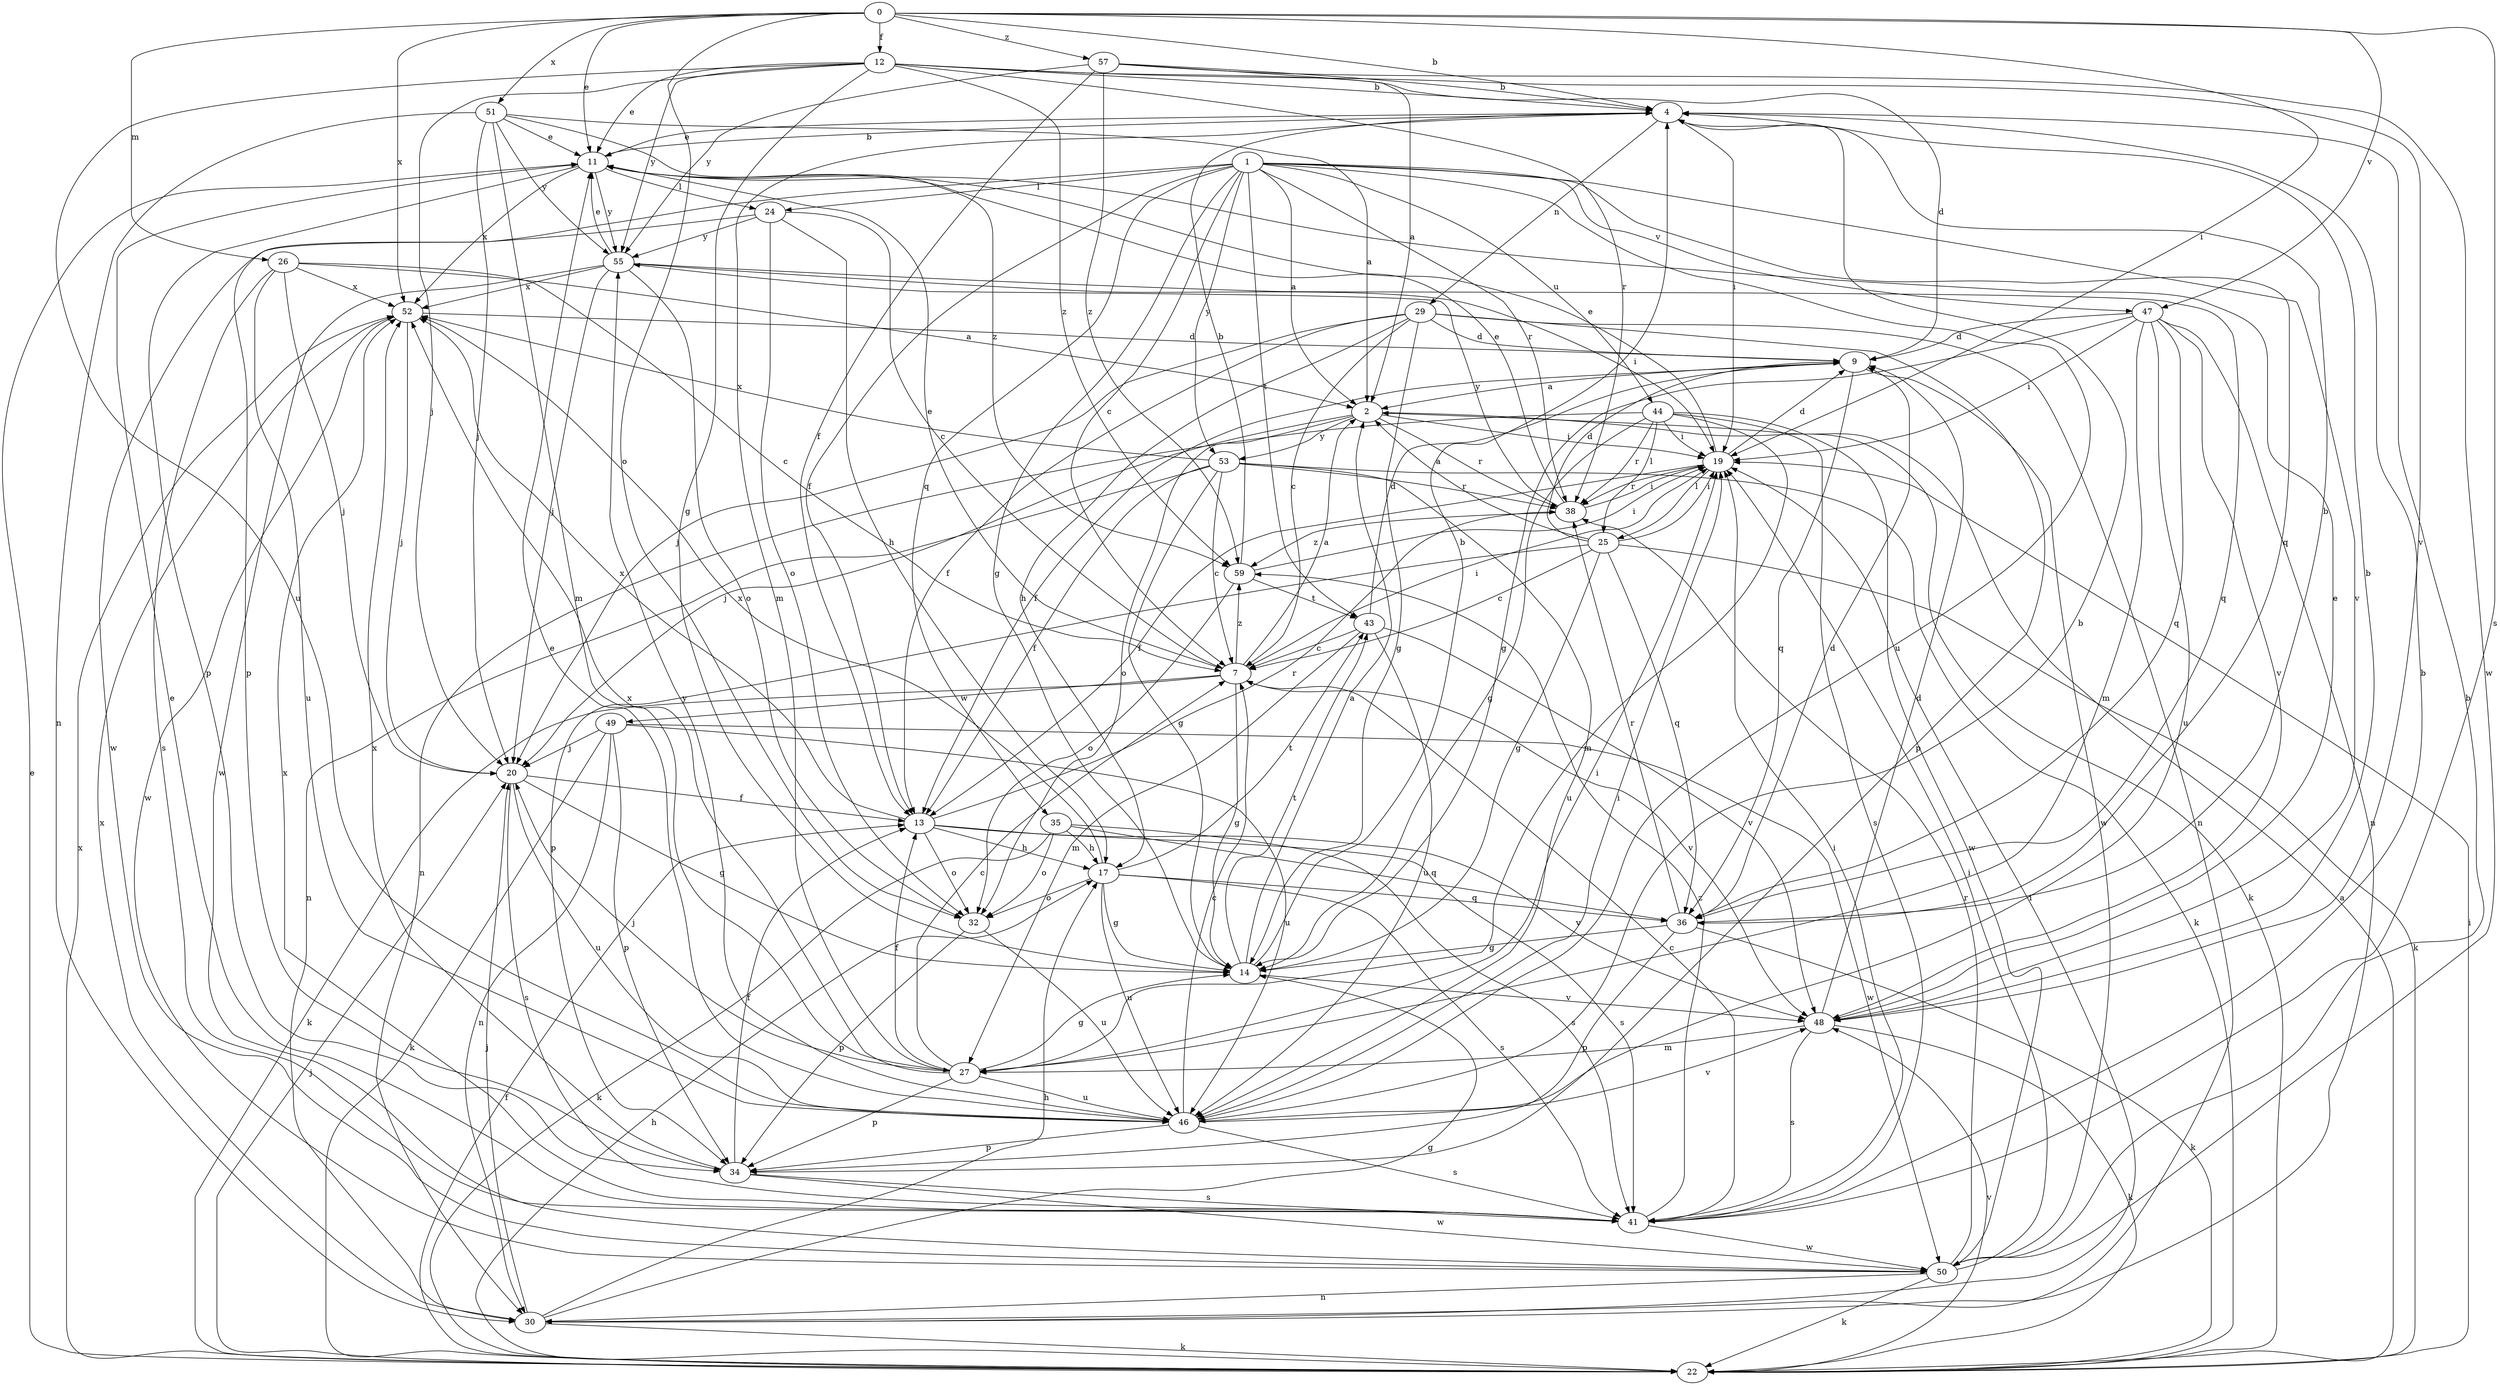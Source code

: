 strict digraph  {
0;
1;
2;
4;
7;
9;
11;
12;
13;
14;
17;
19;
20;
22;
24;
25;
26;
27;
29;
30;
32;
34;
35;
36;
38;
41;
43;
44;
46;
47;
48;
49;
50;
51;
52;
53;
55;
57;
59;
0 -> 4  [label=b];
0 -> 11  [label=e];
0 -> 12  [label=f];
0 -> 19  [label=i];
0 -> 26  [label=m];
0 -> 32  [label=o];
0 -> 41  [label=s];
0 -> 47  [label=v];
0 -> 51  [label=x];
0 -> 52  [label=x];
0 -> 57  [label=z];
1 -> 2  [label=a];
1 -> 7  [label=c];
1 -> 13  [label=f];
1 -> 14  [label=g];
1 -> 24  [label=l];
1 -> 34  [label=p];
1 -> 35  [label=q];
1 -> 36  [label=q];
1 -> 38  [label=r];
1 -> 43  [label=t];
1 -> 44  [label=u];
1 -> 46  [label=u];
1 -> 47  [label=v];
1 -> 48  [label=v];
1 -> 53  [label=y];
2 -> 19  [label=i];
2 -> 20  [label=j];
2 -> 22  [label=k];
2 -> 32  [label=o];
2 -> 38  [label=r];
2 -> 53  [label=y];
4 -> 11  [label=e];
4 -> 19  [label=i];
4 -> 27  [label=m];
4 -> 29  [label=n];
7 -> 2  [label=a];
7 -> 11  [label=e];
7 -> 14  [label=g];
7 -> 19  [label=i];
7 -> 22  [label=k];
7 -> 48  [label=v];
7 -> 49  [label=w];
7 -> 59  [label=z];
9 -> 2  [label=a];
9 -> 13  [label=f];
9 -> 36  [label=q];
9 -> 50  [label=w];
11 -> 4  [label=b];
11 -> 24  [label=l];
11 -> 34  [label=p];
11 -> 52  [label=x];
11 -> 55  [label=y];
12 -> 4  [label=b];
12 -> 9  [label=d];
12 -> 11  [label=e];
12 -> 14  [label=g];
12 -> 20  [label=j];
12 -> 38  [label=r];
12 -> 46  [label=u];
12 -> 48  [label=v];
12 -> 55  [label=y];
12 -> 59  [label=z];
13 -> 17  [label=h];
13 -> 32  [label=o];
13 -> 38  [label=r];
13 -> 41  [label=s];
13 -> 48  [label=v];
13 -> 52  [label=x];
14 -> 2  [label=a];
14 -> 4  [label=b];
14 -> 43  [label=t];
14 -> 48  [label=v];
17 -> 14  [label=g];
17 -> 32  [label=o];
17 -> 36  [label=q];
17 -> 41  [label=s];
17 -> 43  [label=t];
17 -> 46  [label=u];
17 -> 52  [label=x];
19 -> 9  [label=d];
19 -> 11  [label=e];
19 -> 13  [label=f];
19 -> 25  [label=l];
19 -> 38  [label=r];
20 -> 13  [label=f];
20 -> 14  [label=g];
20 -> 41  [label=s];
20 -> 46  [label=u];
22 -> 2  [label=a];
22 -> 11  [label=e];
22 -> 13  [label=f];
22 -> 17  [label=h];
22 -> 19  [label=i];
22 -> 20  [label=j];
22 -> 48  [label=v];
22 -> 52  [label=x];
24 -> 7  [label=c];
24 -> 17  [label=h];
24 -> 32  [label=o];
24 -> 50  [label=w];
24 -> 55  [label=y];
25 -> 2  [label=a];
25 -> 7  [label=c];
25 -> 9  [label=d];
25 -> 14  [label=g];
25 -> 19  [label=i];
25 -> 22  [label=k];
25 -> 34  [label=p];
25 -> 36  [label=q];
26 -> 2  [label=a];
26 -> 7  [label=c];
26 -> 20  [label=j];
26 -> 41  [label=s];
26 -> 46  [label=u];
26 -> 52  [label=x];
27 -> 7  [label=c];
27 -> 13  [label=f];
27 -> 14  [label=g];
27 -> 19  [label=i];
27 -> 20  [label=j];
27 -> 34  [label=p];
27 -> 46  [label=u];
27 -> 52  [label=x];
29 -> 7  [label=c];
29 -> 9  [label=d];
29 -> 13  [label=f];
29 -> 14  [label=g];
29 -> 17  [label=h];
29 -> 20  [label=j];
29 -> 30  [label=n];
29 -> 34  [label=p];
30 -> 14  [label=g];
30 -> 17  [label=h];
30 -> 19  [label=i];
30 -> 20  [label=j];
30 -> 22  [label=k];
30 -> 52  [label=x];
32 -> 34  [label=p];
32 -> 46  [label=u];
34 -> 13  [label=f];
34 -> 41  [label=s];
34 -> 50  [label=w];
34 -> 52  [label=x];
35 -> 17  [label=h];
35 -> 22  [label=k];
35 -> 32  [label=o];
35 -> 36  [label=q];
35 -> 41  [label=s];
36 -> 4  [label=b];
36 -> 9  [label=d];
36 -> 14  [label=g];
36 -> 22  [label=k];
36 -> 34  [label=p];
36 -> 38  [label=r];
38 -> 11  [label=e];
38 -> 19  [label=i];
38 -> 55  [label=y];
38 -> 59  [label=z];
41 -> 4  [label=b];
41 -> 7  [label=c];
41 -> 11  [label=e];
41 -> 19  [label=i];
41 -> 50  [label=w];
41 -> 52  [label=x];
41 -> 59  [label=z];
43 -> 7  [label=c];
43 -> 9  [label=d];
43 -> 27  [label=m];
43 -> 46  [label=u];
43 -> 48  [label=v];
44 -> 14  [label=g];
44 -> 19  [label=i];
44 -> 25  [label=l];
44 -> 27  [label=m];
44 -> 30  [label=n];
44 -> 38  [label=r];
44 -> 41  [label=s];
44 -> 50  [label=w];
46 -> 4  [label=b];
46 -> 7  [label=c];
46 -> 11  [label=e];
46 -> 19  [label=i];
46 -> 34  [label=p];
46 -> 41  [label=s];
46 -> 48  [label=v];
46 -> 55  [label=y];
47 -> 9  [label=d];
47 -> 14  [label=g];
47 -> 19  [label=i];
47 -> 27  [label=m];
47 -> 30  [label=n];
47 -> 36  [label=q];
47 -> 46  [label=u];
47 -> 48  [label=v];
48 -> 4  [label=b];
48 -> 9  [label=d];
48 -> 11  [label=e];
48 -> 22  [label=k];
48 -> 27  [label=m];
48 -> 41  [label=s];
49 -> 20  [label=j];
49 -> 22  [label=k];
49 -> 30  [label=n];
49 -> 34  [label=p];
49 -> 46  [label=u];
49 -> 50  [label=w];
50 -> 4  [label=b];
50 -> 19  [label=i];
50 -> 22  [label=k];
50 -> 30  [label=n];
50 -> 38  [label=r];
51 -> 2  [label=a];
51 -> 11  [label=e];
51 -> 20  [label=j];
51 -> 27  [label=m];
51 -> 30  [label=n];
51 -> 55  [label=y];
51 -> 59  [label=z];
52 -> 9  [label=d];
52 -> 20  [label=j];
52 -> 50  [label=w];
53 -> 7  [label=c];
53 -> 13  [label=f];
53 -> 14  [label=g];
53 -> 22  [label=k];
53 -> 30  [label=n];
53 -> 38  [label=r];
53 -> 46  [label=u];
53 -> 52  [label=x];
55 -> 11  [label=e];
55 -> 19  [label=i];
55 -> 20  [label=j];
55 -> 32  [label=o];
55 -> 36  [label=q];
55 -> 50  [label=w];
55 -> 52  [label=x];
57 -> 2  [label=a];
57 -> 4  [label=b];
57 -> 13  [label=f];
57 -> 50  [label=w];
57 -> 55  [label=y];
57 -> 59  [label=z];
59 -> 4  [label=b];
59 -> 19  [label=i];
59 -> 32  [label=o];
59 -> 43  [label=t];
}

